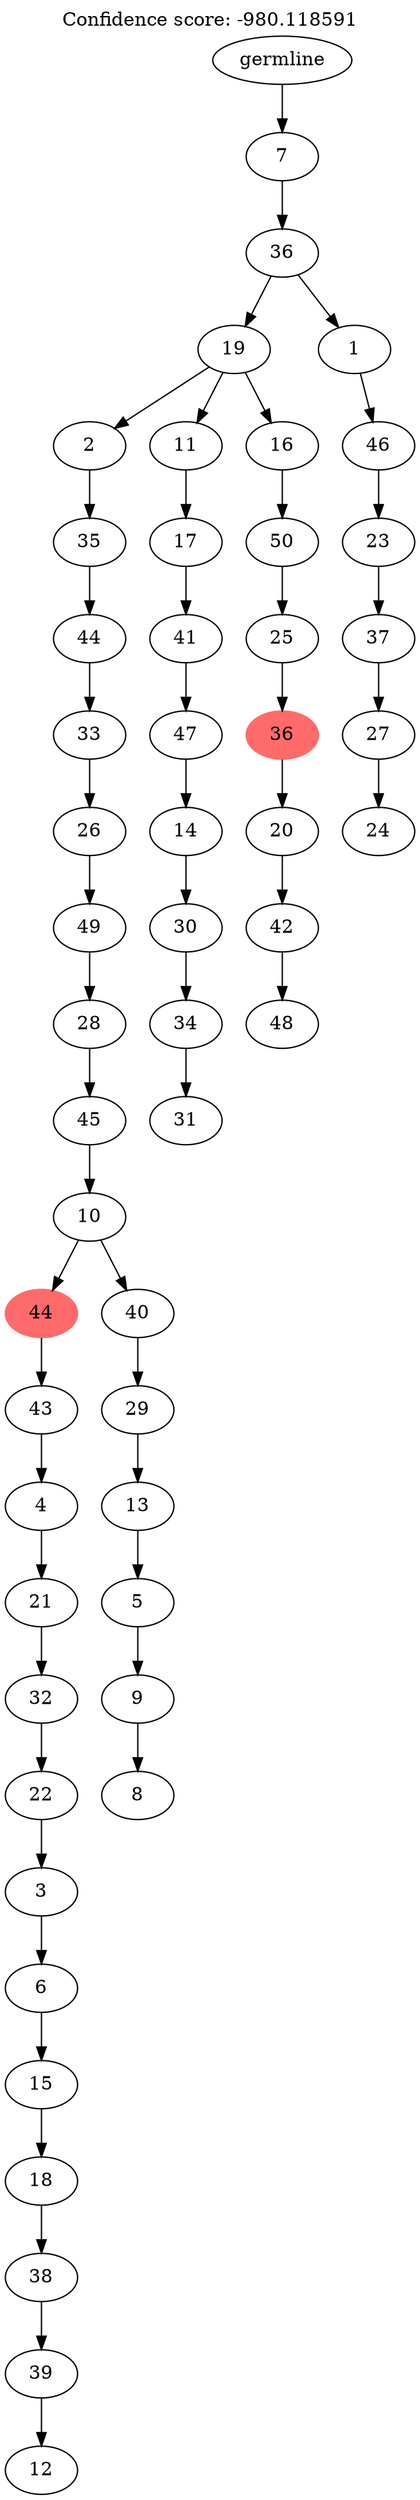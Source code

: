 digraph g {
	"51" -> "52";
	"52" [label="12"];
	"50" -> "51";
	"51" [label="39"];
	"49" -> "50";
	"50" [label="38"];
	"48" -> "49";
	"49" [label="18"];
	"47" -> "48";
	"48" [label="15"];
	"46" -> "47";
	"47" [label="6"];
	"45" -> "46";
	"46" [label="3"];
	"44" -> "45";
	"45" [label="22"];
	"43" -> "44";
	"44" [label="32"];
	"42" -> "43";
	"43" [label="21"];
	"41" -> "42";
	"42" [label="4"];
	"40" -> "41";
	"41" [label="43"];
	"38" -> "39";
	"39" [label="8"];
	"37" -> "38";
	"38" [label="9"];
	"36" -> "37";
	"37" [label="5"];
	"35" -> "36";
	"36" [label="13"];
	"34" -> "35";
	"35" [label="29"];
	"33" -> "34";
	"34" [label="40"];
	"33" -> "40";
	"40" [color=indianred1, style=filled, label="44"];
	"32" -> "33";
	"33" [label="10"];
	"31" -> "32";
	"32" [label="45"];
	"30" -> "31";
	"31" [label="28"];
	"29" -> "30";
	"30" [label="49"];
	"28" -> "29";
	"29" [label="26"];
	"27" -> "28";
	"28" [label="33"];
	"26" -> "27";
	"27" [label="44"];
	"25" -> "26";
	"26" [label="35"];
	"23" -> "24";
	"24" [label="31"];
	"22" -> "23";
	"23" [label="34"];
	"21" -> "22";
	"22" [label="30"];
	"20" -> "21";
	"21" [label="14"];
	"19" -> "20";
	"20" [label="47"];
	"18" -> "19";
	"19" [label="41"];
	"17" -> "18";
	"18" [label="17"];
	"15" -> "16";
	"16" [label="48"];
	"14" -> "15";
	"15" [label="42"];
	"13" -> "14";
	"14" [label="20"];
	"12" -> "13";
	"13" [color=indianred1, style=filled, label="36"];
	"11" -> "12";
	"12" [label="25"];
	"10" -> "11";
	"11" [label="50"];
	"9" -> "10";
	"10" [label="16"];
	"9" -> "17";
	"17" [label="11"];
	"9" -> "25";
	"25" [label="2"];
	"7" -> "8";
	"8" [label="24"];
	"6" -> "7";
	"7" [label="27"];
	"5" -> "6";
	"6" [label="37"];
	"4" -> "5";
	"5" [label="23"];
	"3" -> "4";
	"4" [label="46"];
	"2" -> "3";
	"3" [label="1"];
	"2" -> "9";
	"9" [label="19"];
	"1" -> "2";
	"2" [label="36"];
	"0" -> "1";
	"1" [label="7"];
	"0" [label="germline"];
	labelloc="t";
	label="Confidence score: -980.118591";
}
